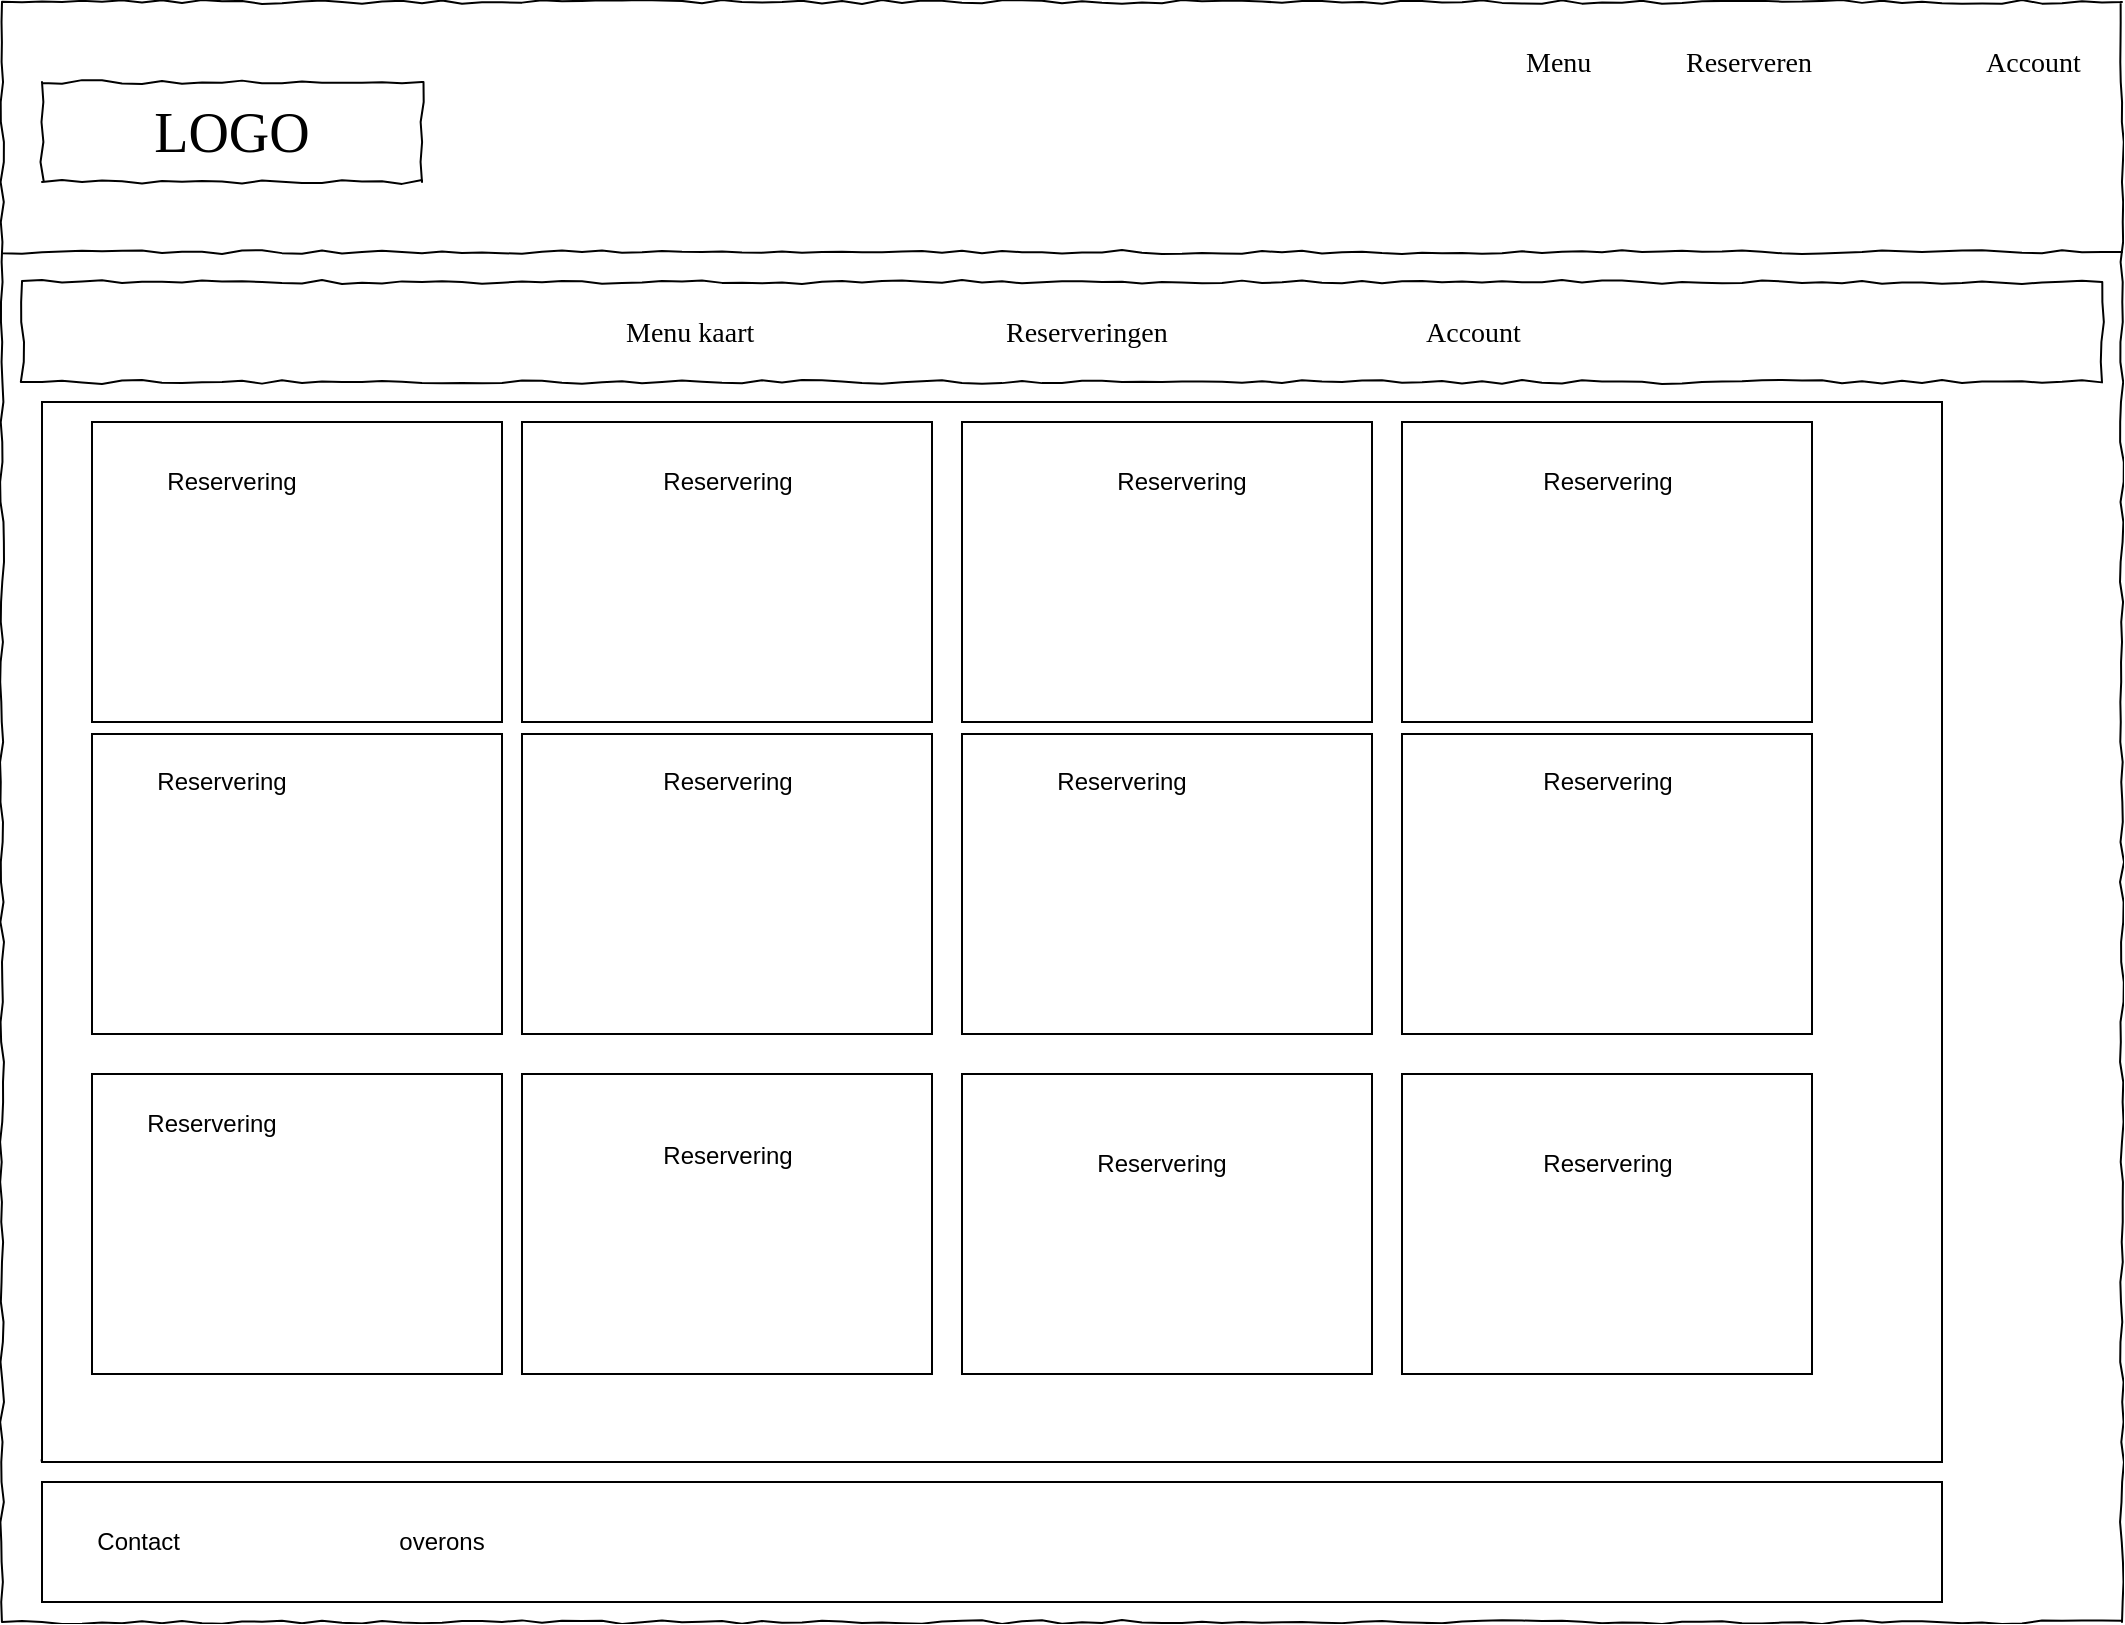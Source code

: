 <mxfile version="14.1.8" type="device"><diagram name="Page-1" id="03018318-947c-dd8e-b7a3-06fadd420f32"><mxGraphModel dx="1024" dy="632" grid="1" gridSize="10" guides="1" tooltips="1" connect="1" arrows="1" fold="1" page="1" pageScale="1" pageWidth="1100" pageHeight="850" background="#ffffff" math="0" shadow="0"><root><mxCell id="0"/><mxCell id="1" parent="0"/><mxCell id="677b7b8949515195-1" value="" style="whiteSpace=wrap;html=1;rounded=0;shadow=0;labelBackgroundColor=none;strokeColor=#000000;strokeWidth=1;fillColor=none;fontFamily=Verdana;fontSize=12;fontColor=#000000;align=center;comic=1;" parent="1" vertex="1"><mxGeometry x="20" y="20" width="1060" height="810" as="geometry"/></mxCell><mxCell id="677b7b8949515195-2" value="LOGO" style="whiteSpace=wrap;html=1;rounded=0;shadow=0;labelBackgroundColor=none;strokeWidth=1;fontFamily=Verdana;fontSize=28;align=center;comic=1;" parent="1" vertex="1"><mxGeometry x="40" y="60" width="190" height="50" as="geometry"/></mxCell><mxCell id="677b7b8949515195-4" value="Menu&amp;nbsp;" style="text;html=1;points=[];align=left;verticalAlign=top;spacingTop=-4;fontSize=14;fontFamily=Verdana" parent="1" vertex="1"><mxGeometry x="780" y="40" width="60" height="20" as="geometry"/></mxCell><mxCell id="677b7b8949515195-5" value="Reserveren" style="text;html=1;points=[];align=left;verticalAlign=top;spacingTop=-4;fontSize=14;fontFamily=Verdana" parent="1" vertex="1"><mxGeometry x="860" y="40" width="60" height="20" as="geometry"/></mxCell><mxCell id="677b7b8949515195-7" value="Account" style="text;html=1;points=[];align=left;verticalAlign=top;spacingTop=-4;fontSize=14;fontFamily=Verdana" parent="1" vertex="1"><mxGeometry x="1010" y="40" width="60" height="20" as="geometry"/></mxCell><mxCell id="677b7b8949515195-9" value="" style="line;strokeWidth=1;html=1;rounded=0;shadow=0;labelBackgroundColor=none;fillColor=none;fontFamily=Verdana;fontSize=14;fontColor=#000000;align=center;comic=1;" parent="1" vertex="1"><mxGeometry x="20" y="140" width="1060" height="10" as="geometry"/></mxCell><mxCell id="677b7b8949515195-10" value="" style="whiteSpace=wrap;html=1;rounded=0;shadow=0;labelBackgroundColor=none;strokeWidth=1;fillColor=none;fontFamily=Verdana;fontSize=12;align=center;comic=1;" parent="1" vertex="1"><mxGeometry x="30" y="160" width="1040" height="50" as="geometry"/></mxCell><mxCell id="677b7b8949515195-11" value="Menu kaart" style="text;html=1;points=[];align=left;verticalAlign=top;spacingTop=-4;fontSize=14;fontFamily=Verdana" parent="1" vertex="1"><mxGeometry x="330" y="175" width="60" height="20" as="geometry"/></mxCell><mxCell id="677b7b8949515195-12" value="Reserveringen" style="text;html=1;points=[];align=left;verticalAlign=top;spacingTop=-4;fontSize=14;fontFamily=Verdana" parent="1" vertex="1"><mxGeometry x="520" y="175" width="60" height="20" as="geometry"/></mxCell><mxCell id="677b7b8949515195-13" value="Account" style="text;html=1;points=[];align=left;verticalAlign=top;spacingTop=-4;fontSize=14;fontFamily=Verdana" parent="1" vertex="1"><mxGeometry x="730" y="175" width="60" height="20" as="geometry"/></mxCell><mxCell id="677b7b8949515195-16" value="" style="verticalLabelPosition=bottom;shadow=0;dashed=0;align=center;html=1;verticalAlign=top;strokeWidth=1;shape=mxgraph.mockup.graphics.simpleIcon;strokeColor=#999999;rounded=0;labelBackgroundColor=none;fontFamily=Verdana;fontSize=14;fontColor=#000000;comic=1;" parent="1" vertex="1"><mxGeometry x="40" y="220" width="950" height="530" as="geometry"/></mxCell><mxCell id="677b7b8949515195-27" value="" style="text;html=1;points=[];align=left;verticalAlign=top;spacingTop=-4;fontSize=14;fontFamily=Verdana" parent="1" vertex="1"><mxGeometry x="40" y="250" width="170" height="20" as="geometry"/></mxCell><mxCell id="677b7b8949515195-28" value="" style="text;html=1;points=[];align=left;verticalAlign=top;spacingTop=-4;fontSize=14;fontFamily=Verdana" parent="1" vertex="1"><mxGeometry x="40" y="286" width="170" height="20" as="geometry"/></mxCell><mxCell id="677b7b8949515195-29" value="" style="text;html=1;points=[];align=left;verticalAlign=top;spacingTop=-4;fontSize=14;fontFamily=Verdana" parent="1" vertex="1"><mxGeometry x="40" y="321" width="170" height="20" as="geometry"/></mxCell><mxCell id="677b7b8949515195-30" value="" style="text;html=1;points=[];align=left;verticalAlign=top;spacingTop=-4;fontSize=14;fontFamily=Verdana" parent="1" vertex="1"><mxGeometry x="40" y="357" width="170" height="20" as="geometry"/></mxCell><mxCell id="677b7b8949515195-31" value="" style="text;html=1;points=[];align=left;verticalAlign=top;spacingTop=-4;fontSize=14;fontFamily=Verdana" parent="1" vertex="1"><mxGeometry x="40" y="464" width="170" height="20" as="geometry"/></mxCell><mxCell id="677b7b8949515195-32" value="" style="text;html=1;points=[];align=left;verticalAlign=top;spacingTop=-4;fontSize=14;fontFamily=Verdana" parent="1" vertex="1"><mxGeometry x="40" y="500" width="170" height="20" as="geometry"/></mxCell><mxCell id="677b7b8949515195-33" value="" style="text;html=1;points=[];align=left;verticalAlign=top;spacingTop=-4;fontSize=14;fontFamily=Verdana" parent="1" vertex="1"><mxGeometry x="40" y="536" width="170" height="20" as="geometry"/></mxCell><mxCell id="677b7b8949515195-34" value="" style="text;html=1;points=[];align=left;verticalAlign=top;spacingTop=-4;fontSize=14;fontFamily=Verdana" parent="1" vertex="1"><mxGeometry x="40" y="571" width="170" height="20" as="geometry"/></mxCell><mxCell id="677b7b8949515195-35" value="" style="text;html=1;points=[];align=left;verticalAlign=top;spacingTop=-4;fontSize=14;fontFamily=Verdana" parent="1" vertex="1"><mxGeometry x="40" y="607" width="170" height="20" as="geometry"/></mxCell><mxCell id="677b7b8949515195-39" value="" style="text;html=1;points=[];align=left;verticalAlign=top;spacingTop=-4;fontSize=14;fontFamily=Verdana" parent="1" vertex="1"><mxGeometry x="40" y="393" width="170" height="20" as="geometry"/></mxCell><mxCell id="677b7b8949515195-40" value="" style="text;html=1;points=[];align=left;verticalAlign=top;spacingTop=-4;fontSize=14;fontFamily=Verdana" parent="1" vertex="1"><mxGeometry x="40" y="429" width="170" height="20" as="geometry"/></mxCell><mxCell id="5Xy0PZWLmlLexM_IVzwC-1" value="" style="rounded=0;whiteSpace=wrap;html=1;" vertex="1" parent="1"><mxGeometry x="40" y="220" width="950" height="530" as="geometry"/></mxCell><mxCell id="5Xy0PZWLmlLexM_IVzwC-2" value="" style="rounded=0;whiteSpace=wrap;html=1;" vertex="1" parent="1"><mxGeometry x="40" y="760" width="950" height="60" as="geometry"/></mxCell><mxCell id="5Xy0PZWLmlLexM_IVzwC-3" value="Contact&amp;nbsp;" style="text;html=1;strokeColor=none;fillColor=none;align=center;verticalAlign=middle;whiteSpace=wrap;rounded=0;" vertex="1" parent="1"><mxGeometry x="70" y="780" width="40" height="20" as="geometry"/></mxCell><mxCell id="5Xy0PZWLmlLexM_IVzwC-4" value="overons" style="text;html=1;strokeColor=none;fillColor=none;align=center;verticalAlign=middle;whiteSpace=wrap;rounded=0;" vertex="1" parent="1"><mxGeometry x="220" y="780" width="40" height="20" as="geometry"/></mxCell><mxCell id="5Xy0PZWLmlLexM_IVzwC-5" value="" style="rounded=0;whiteSpace=wrap;html=1;" vertex="1" parent="1"><mxGeometry x="65" y="230" width="205" height="150" as="geometry"/></mxCell><mxCell id="5Xy0PZWLmlLexM_IVzwC-6" value="Reservering" style="text;html=1;strokeColor=none;fillColor=none;align=center;verticalAlign=middle;whiteSpace=wrap;rounded=0;" vertex="1" parent="1"><mxGeometry x="115" y="250" width="40" height="20" as="geometry"/></mxCell><mxCell id="5Xy0PZWLmlLexM_IVzwC-7" value="" style="rounded=0;whiteSpace=wrap;html=1;" vertex="1" parent="1"><mxGeometry x="280" y="230" width="205" height="150" as="geometry"/></mxCell><mxCell id="5Xy0PZWLmlLexM_IVzwC-8" value="Reservering" style="text;html=1;strokeColor=none;fillColor=none;align=center;verticalAlign=middle;whiteSpace=wrap;rounded=0;" vertex="1" parent="1"><mxGeometry x="362.5" y="250" width="40" height="20" as="geometry"/></mxCell><mxCell id="5Xy0PZWLmlLexM_IVzwC-9" value="" style="rounded=0;whiteSpace=wrap;html=1;" vertex="1" parent="1"><mxGeometry x="500" y="230" width="205" height="150" as="geometry"/></mxCell><mxCell id="5Xy0PZWLmlLexM_IVzwC-10" value="Reservering" style="text;html=1;strokeColor=none;fillColor=none;align=center;verticalAlign=middle;whiteSpace=wrap;rounded=0;" vertex="1" parent="1"><mxGeometry x="590" y="250" width="40" height="20" as="geometry"/></mxCell><mxCell id="5Xy0PZWLmlLexM_IVzwC-11" value="" style="rounded=0;whiteSpace=wrap;html=1;" vertex="1" parent="1"><mxGeometry x="720" y="230" width="205" height="150" as="geometry"/></mxCell><mxCell id="5Xy0PZWLmlLexM_IVzwC-12" value="Reservering" style="text;html=1;strokeColor=none;fillColor=none;align=center;verticalAlign=middle;whiteSpace=wrap;rounded=0;" vertex="1" parent="1"><mxGeometry x="802.5" y="250" width="40" height="20" as="geometry"/></mxCell><mxCell id="5Xy0PZWLmlLexM_IVzwC-13" value="" style="rounded=0;whiteSpace=wrap;html=1;" vertex="1" parent="1"><mxGeometry x="65" y="386" width="205" height="150" as="geometry"/></mxCell><mxCell id="5Xy0PZWLmlLexM_IVzwC-14" value="Reservering" style="text;html=1;strokeColor=none;fillColor=none;align=center;verticalAlign=middle;whiteSpace=wrap;rounded=0;" vertex="1" parent="1"><mxGeometry x="110" y="400" width="40" height="20" as="geometry"/></mxCell><mxCell id="5Xy0PZWLmlLexM_IVzwC-15" value="" style="rounded=0;whiteSpace=wrap;html=1;" vertex="1" parent="1"><mxGeometry x="280" y="386" width="205" height="150" as="geometry"/></mxCell><mxCell id="5Xy0PZWLmlLexM_IVzwC-16" value="Reservering" style="text;html=1;strokeColor=none;fillColor=none;align=center;verticalAlign=middle;whiteSpace=wrap;rounded=0;" vertex="1" parent="1"><mxGeometry x="362.5" y="400" width="40" height="20" as="geometry"/></mxCell><mxCell id="5Xy0PZWLmlLexM_IVzwC-17" value="" style="rounded=0;whiteSpace=wrap;html=1;" vertex="1" parent="1"><mxGeometry x="500" y="386" width="205" height="150" as="geometry"/></mxCell><mxCell id="5Xy0PZWLmlLexM_IVzwC-18" value="Reservering" style="text;html=1;strokeColor=none;fillColor=none;align=center;verticalAlign=middle;whiteSpace=wrap;rounded=0;" vertex="1" parent="1"><mxGeometry x="560" y="400" width="40" height="20" as="geometry"/></mxCell><mxCell id="5Xy0PZWLmlLexM_IVzwC-19" value="" style="rounded=0;whiteSpace=wrap;html=1;" vertex="1" parent="1"><mxGeometry x="720" y="386" width="205" height="150" as="geometry"/></mxCell><mxCell id="5Xy0PZWLmlLexM_IVzwC-20" value="Reservering" style="text;html=1;strokeColor=none;fillColor=none;align=center;verticalAlign=middle;whiteSpace=wrap;rounded=0;" vertex="1" parent="1"><mxGeometry x="802.5" y="400" width="40" height="20" as="geometry"/></mxCell><mxCell id="5Xy0PZWLmlLexM_IVzwC-21" value="" style="rounded=0;whiteSpace=wrap;html=1;" vertex="1" parent="1"><mxGeometry x="65" y="556" width="205" height="150" as="geometry"/></mxCell><mxCell id="5Xy0PZWLmlLexM_IVzwC-22" value="Reservering" style="text;html=1;strokeColor=none;fillColor=none;align=center;verticalAlign=middle;whiteSpace=wrap;rounded=0;" vertex="1" parent="1"><mxGeometry x="105" y="571" width="40" height="20" as="geometry"/></mxCell><mxCell id="5Xy0PZWLmlLexM_IVzwC-23" value="" style="rounded=0;whiteSpace=wrap;html=1;" vertex="1" parent="1"><mxGeometry x="280" y="556" width="205" height="150" as="geometry"/></mxCell><mxCell id="5Xy0PZWLmlLexM_IVzwC-24" value="Reservering" style="text;html=1;strokeColor=none;fillColor=none;align=center;verticalAlign=middle;whiteSpace=wrap;rounded=0;" vertex="1" parent="1"><mxGeometry x="362.5" y="587" width="40" height="20" as="geometry"/></mxCell><mxCell id="5Xy0PZWLmlLexM_IVzwC-25" value="" style="rounded=0;whiteSpace=wrap;html=1;" vertex="1" parent="1"><mxGeometry x="500" y="556" width="205" height="150" as="geometry"/></mxCell><mxCell id="5Xy0PZWLmlLexM_IVzwC-26" value="Reservering" style="text;html=1;strokeColor=none;fillColor=none;align=center;verticalAlign=middle;whiteSpace=wrap;rounded=0;" vertex="1" parent="1"><mxGeometry x="580" y="591" width="40" height="20" as="geometry"/></mxCell><mxCell id="5Xy0PZWLmlLexM_IVzwC-27" value="" style="rounded=0;whiteSpace=wrap;html=1;" vertex="1" parent="1"><mxGeometry x="720" y="556" width="205" height="150" as="geometry"/></mxCell><mxCell id="5Xy0PZWLmlLexM_IVzwC-28" value="Reservering" style="text;html=1;strokeColor=none;fillColor=none;align=center;verticalAlign=middle;whiteSpace=wrap;rounded=0;" vertex="1" parent="1"><mxGeometry x="802.5" y="591" width="40" height="20" as="geometry"/></mxCell></root></mxGraphModel></diagram></mxfile>